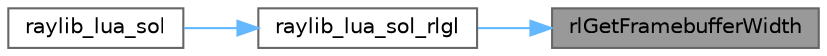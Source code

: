 digraph "rlGetFramebufferWidth"
{
 // LATEX_PDF_SIZE
  bgcolor="transparent";
  edge [fontname=Helvetica,fontsize=10,labelfontname=Helvetica,labelfontsize=10];
  node [fontname=Helvetica,fontsize=10,shape=box,height=0.2,width=0.4];
  rankdir="RL";
  Node1 [id="Node000001",label="rlGetFramebufferWidth",height=0.2,width=0.4,color="gray40", fillcolor="grey60", style="filled", fontcolor="black",tooltip=" "];
  Node1 -> Node2 [id="edge1_Node000001_Node000002",dir="back",color="steelblue1",style="solid",tooltip=" "];
  Node2 [id="Node000002",label="raylib_lua_sol_rlgl",height=0.2,width=0.4,color="grey40", fillcolor="white", style="filled",URL="$raylib-lua-sol-rlgl_8hpp.html#ae0197f752085d8aeb1021af77dcd71d4",tooltip=" "];
  Node2 -> Node3 [id="edge2_Node000002_Node000003",dir="back",color="steelblue1",style="solid",tooltip=" "];
  Node3 [id="Node000003",label="raylib_lua_sol",height=0.2,width=0.4,color="grey40", fillcolor="white", style="filled",URL="$raylib-lua-sol_8hpp.html#a1954034654ce07ec21e2cfb406df9c2e",tooltip=" "];
}
